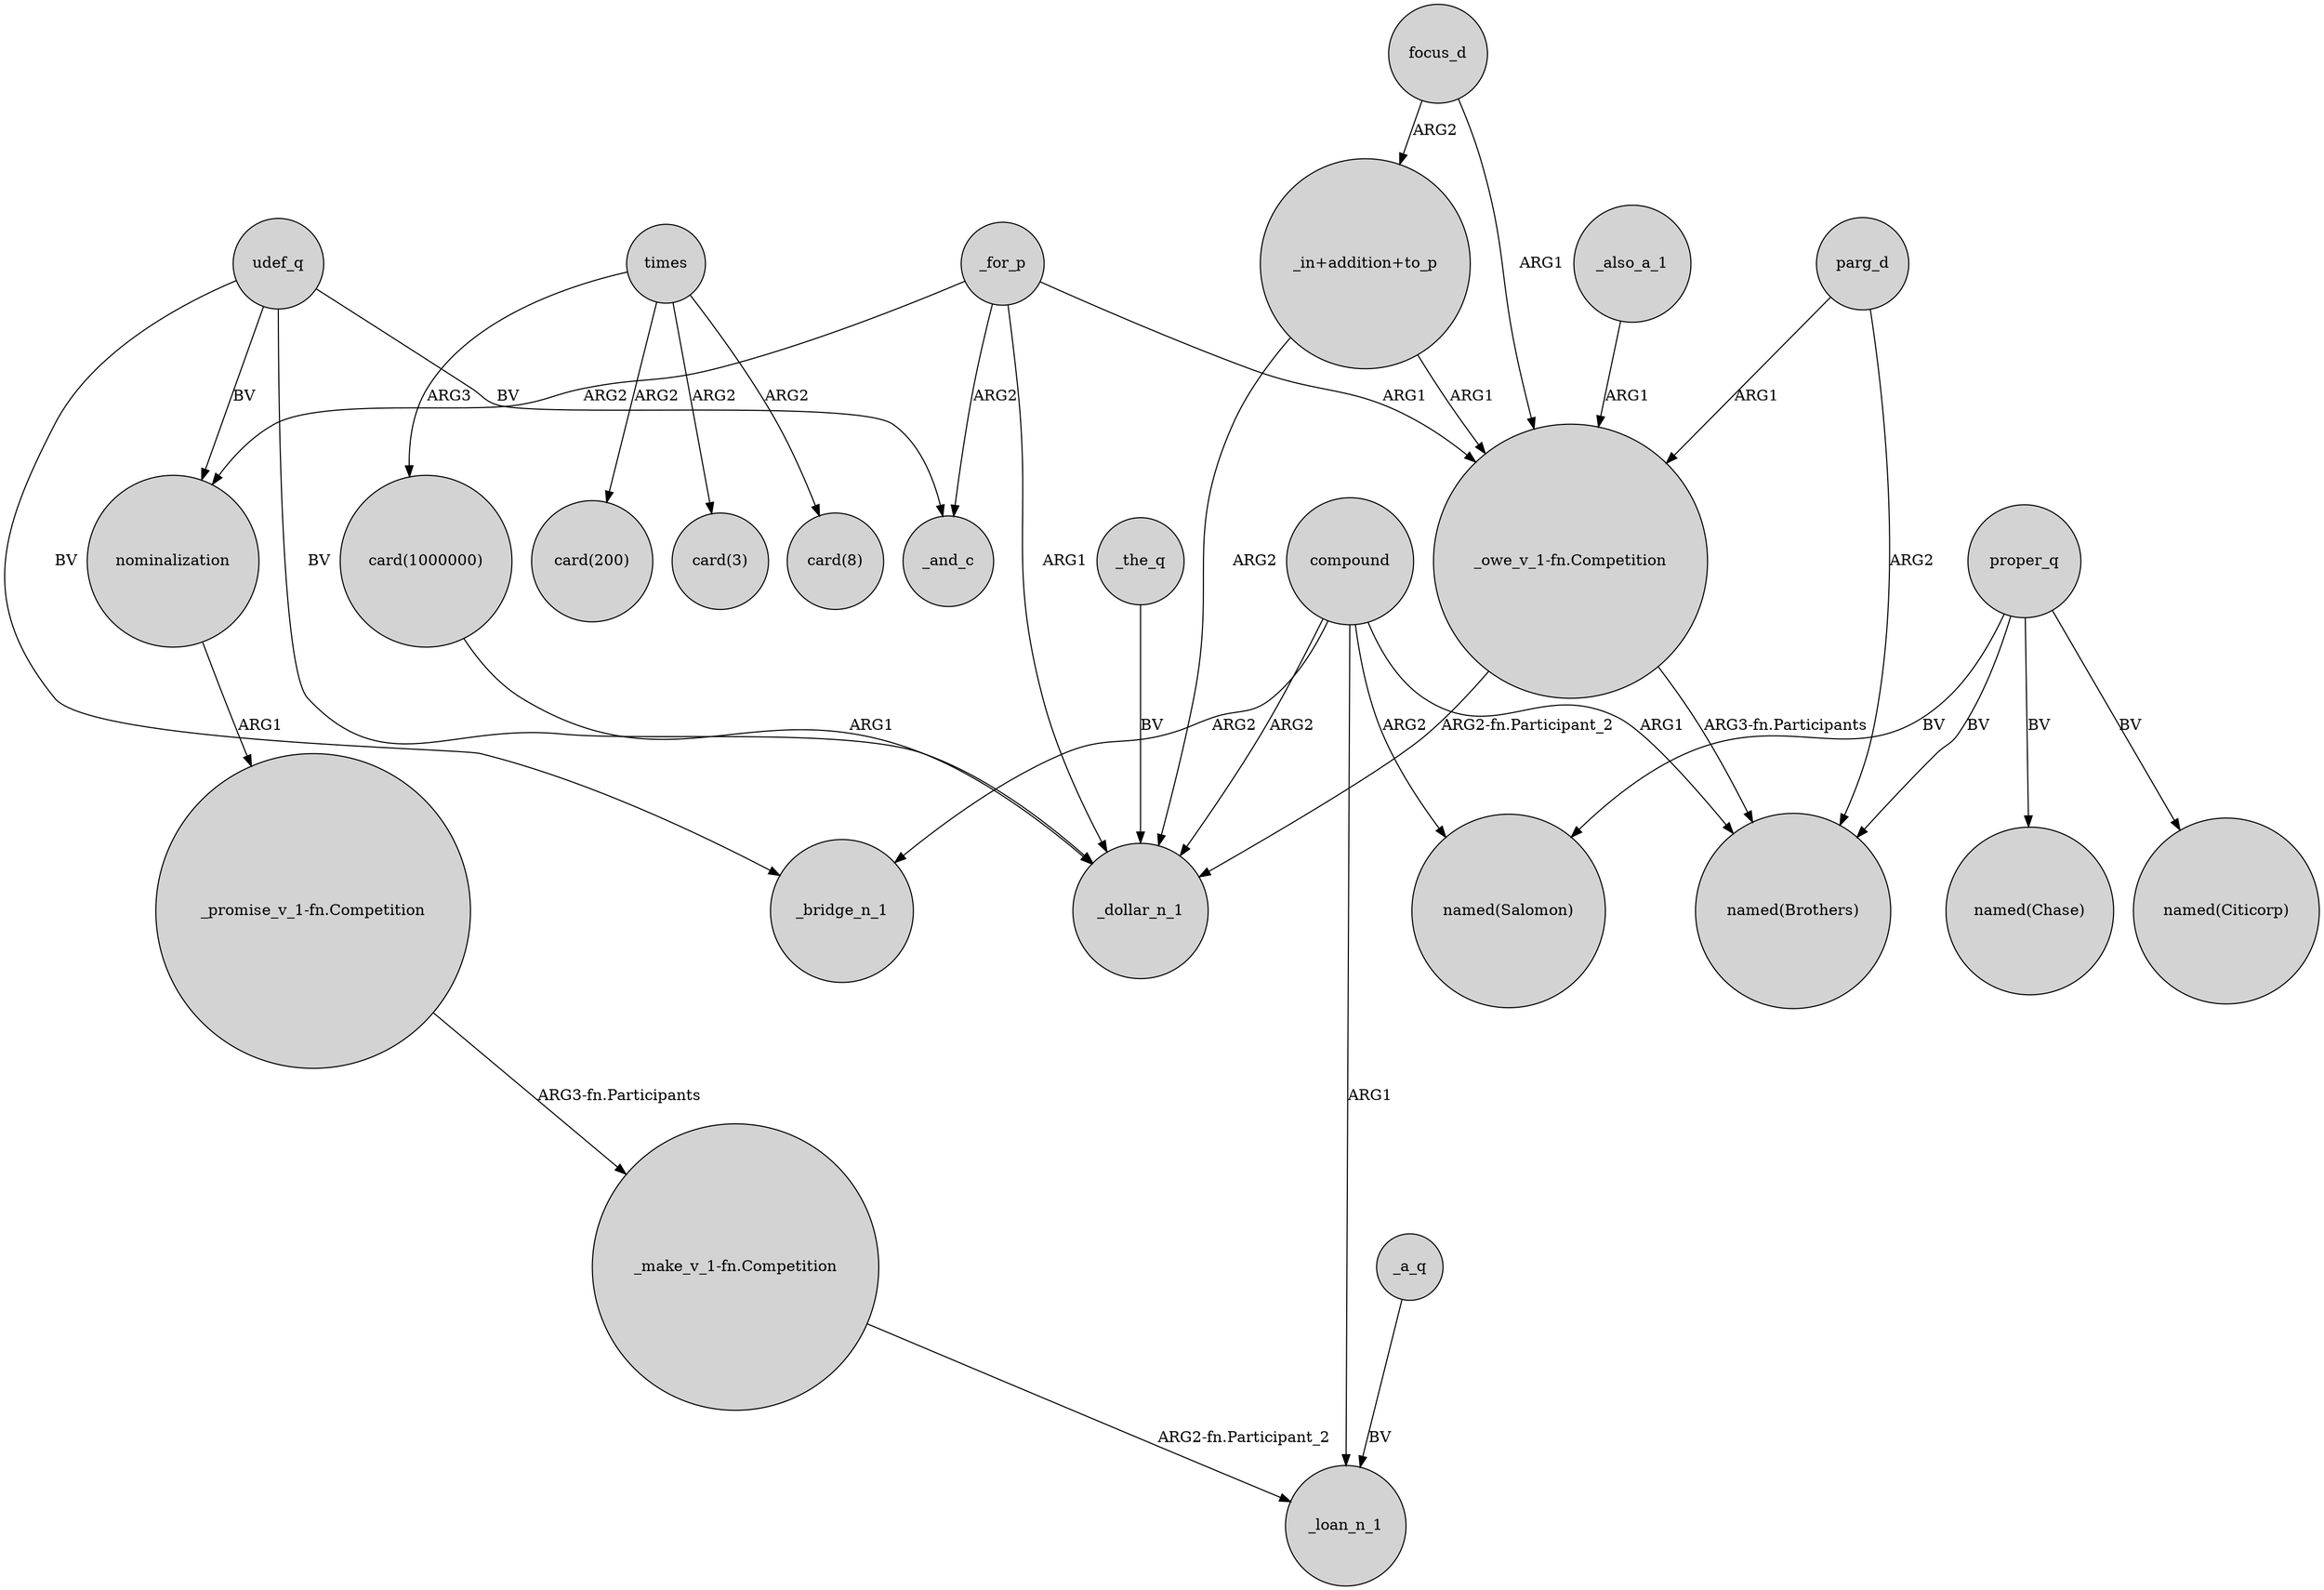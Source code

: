 digraph {
	node [shape=circle style=filled]
	udef_q -> _bridge_n_1 [label=BV]
	parg_d -> "named(Brothers)" [label=ARG2]
	compound -> _bridge_n_1 [label=ARG2]
	compound -> "named(Salomon)" [label=ARG2]
	"_in+addition+to_p" -> _dollar_n_1 [label=ARG2]
	"_owe_v_1-fn.Competition" -> "named(Brothers)" [label="ARG3-fn.Participants"]
	udef_q -> nominalization [label=BV]
	times -> "card(1000000)" [label=ARG3]
	times -> "card(200)" [label=ARG2]
	times -> "card(3)" [label=ARG2]
	nominalization -> "_promise_v_1-fn.Competition" [label=ARG1]
	_the_q -> _dollar_n_1 [label=BV]
	compound -> _dollar_n_1 [label=ARG2]
	udef_q -> _and_c [label=BV]
	_for_p -> "_owe_v_1-fn.Competition" [label=ARG1]
	"_make_v_1-fn.Competition" -> _loan_n_1 [label="ARG2-fn.Participant_2"]
	_a_q -> _loan_n_1 [label=BV]
	compound -> _loan_n_1 [label=ARG1]
	compound -> "named(Brothers)" [label=ARG1]
	focus_d -> "_owe_v_1-fn.Competition" [label=ARG1]
	udef_q -> _dollar_n_1 [label=BV]
	_for_p -> nominalization [label=ARG2]
	"_owe_v_1-fn.Competition" -> _dollar_n_1 [label="ARG2-fn.Participant_2"]
	"card(1000000)" -> _dollar_n_1 [label=ARG1]
	proper_q -> "named(Brothers)" [label=BV]
	_for_p -> _dollar_n_1 [label=ARG1]
	proper_q -> "named(Salomon)" [label=BV]
	focus_d -> "_in+addition+to_p" [label=ARG2]
	"_promise_v_1-fn.Competition" -> "_make_v_1-fn.Competition" [label="ARG3-fn.Participants"]
	parg_d -> "_owe_v_1-fn.Competition" [label=ARG1]
	proper_q -> "named(Citicorp)" [label=BV]
	"_in+addition+to_p" -> "_owe_v_1-fn.Competition" [label=ARG1]
	_also_a_1 -> "_owe_v_1-fn.Competition" [label=ARG1]
	times -> "card(8)" [label=ARG2]
	proper_q -> "named(Chase)" [label=BV]
	_for_p -> _and_c [label=ARG2]
}
